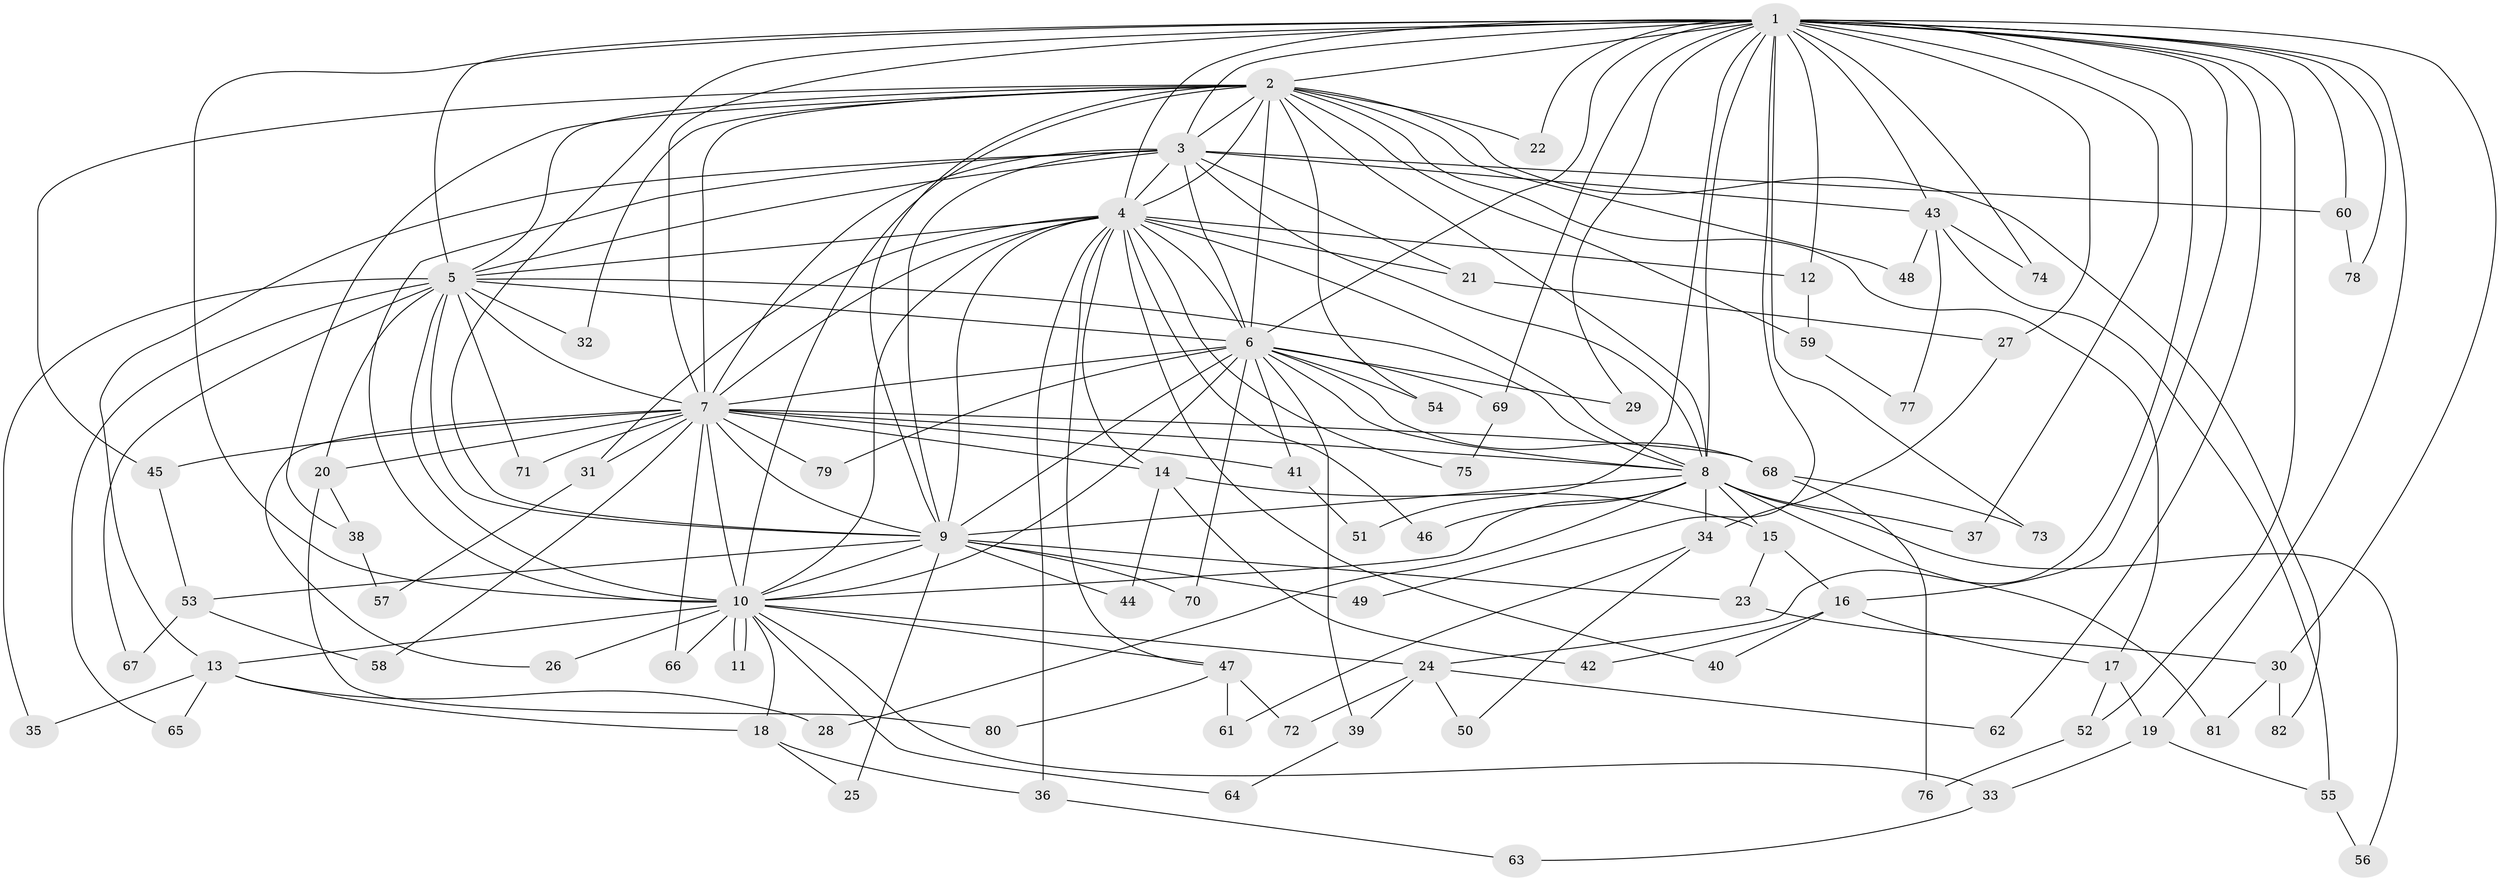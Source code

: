 // coarse degree distribution, {25: 0.01639344262295082, 20: 0.01639344262295082, 13: 0.01639344262295082, 17: 0.01639344262295082, 15: 0.01639344262295082, 16: 0.03278688524590164, 18: 0.03278688524590164, 14: 0.01639344262295082, 2: 0.4262295081967213, 6: 0.04918032786885246, 5: 0.08196721311475409, 4: 0.09836065573770492, 3: 0.18032786885245902}
// Generated by graph-tools (version 1.1) at 2025/41/03/06/25 10:41:44]
// undirected, 82 vertices, 189 edges
graph export_dot {
graph [start="1"]
  node [color=gray90,style=filled];
  1;
  2;
  3;
  4;
  5;
  6;
  7;
  8;
  9;
  10;
  11;
  12;
  13;
  14;
  15;
  16;
  17;
  18;
  19;
  20;
  21;
  22;
  23;
  24;
  25;
  26;
  27;
  28;
  29;
  30;
  31;
  32;
  33;
  34;
  35;
  36;
  37;
  38;
  39;
  40;
  41;
  42;
  43;
  44;
  45;
  46;
  47;
  48;
  49;
  50;
  51;
  52;
  53;
  54;
  55;
  56;
  57;
  58;
  59;
  60;
  61;
  62;
  63;
  64;
  65;
  66;
  67;
  68;
  69;
  70;
  71;
  72;
  73;
  74;
  75;
  76;
  77;
  78;
  79;
  80;
  81;
  82;
  1 -- 2;
  1 -- 3;
  1 -- 4;
  1 -- 5;
  1 -- 6;
  1 -- 7;
  1 -- 8;
  1 -- 9;
  1 -- 10;
  1 -- 12;
  1 -- 16;
  1 -- 19;
  1 -- 22;
  1 -- 24;
  1 -- 27;
  1 -- 29;
  1 -- 30;
  1 -- 37;
  1 -- 43;
  1 -- 49;
  1 -- 51;
  1 -- 52;
  1 -- 60;
  1 -- 62;
  1 -- 69;
  1 -- 73;
  1 -- 74;
  1 -- 78;
  2 -- 3;
  2 -- 4;
  2 -- 5;
  2 -- 6;
  2 -- 7;
  2 -- 8;
  2 -- 9;
  2 -- 10;
  2 -- 17;
  2 -- 22;
  2 -- 32;
  2 -- 38;
  2 -- 45;
  2 -- 48;
  2 -- 54;
  2 -- 59;
  2 -- 82;
  3 -- 4;
  3 -- 5;
  3 -- 6;
  3 -- 7;
  3 -- 8;
  3 -- 9;
  3 -- 10;
  3 -- 13;
  3 -- 21;
  3 -- 43;
  3 -- 60;
  4 -- 5;
  4 -- 6;
  4 -- 7;
  4 -- 8;
  4 -- 9;
  4 -- 10;
  4 -- 12;
  4 -- 14;
  4 -- 21;
  4 -- 31;
  4 -- 36;
  4 -- 40;
  4 -- 46;
  4 -- 47;
  4 -- 75;
  5 -- 6;
  5 -- 7;
  5 -- 8;
  5 -- 9;
  5 -- 10;
  5 -- 20;
  5 -- 32;
  5 -- 35;
  5 -- 65;
  5 -- 67;
  5 -- 71;
  6 -- 7;
  6 -- 8;
  6 -- 9;
  6 -- 10;
  6 -- 29;
  6 -- 39;
  6 -- 41;
  6 -- 54;
  6 -- 68;
  6 -- 69;
  6 -- 70;
  6 -- 79;
  7 -- 8;
  7 -- 9;
  7 -- 10;
  7 -- 14;
  7 -- 20;
  7 -- 26;
  7 -- 31;
  7 -- 41;
  7 -- 45;
  7 -- 58;
  7 -- 66;
  7 -- 68;
  7 -- 71;
  7 -- 79;
  8 -- 9;
  8 -- 10;
  8 -- 15;
  8 -- 28;
  8 -- 34;
  8 -- 37;
  8 -- 46;
  8 -- 56;
  8 -- 81;
  9 -- 10;
  9 -- 23;
  9 -- 25;
  9 -- 44;
  9 -- 49;
  9 -- 53;
  9 -- 70;
  10 -- 11;
  10 -- 11;
  10 -- 13;
  10 -- 18;
  10 -- 24;
  10 -- 26;
  10 -- 33;
  10 -- 47;
  10 -- 64;
  10 -- 66;
  12 -- 59;
  13 -- 18;
  13 -- 28;
  13 -- 35;
  13 -- 65;
  14 -- 15;
  14 -- 42;
  14 -- 44;
  15 -- 16;
  15 -- 23;
  16 -- 17;
  16 -- 40;
  16 -- 42;
  17 -- 19;
  17 -- 52;
  18 -- 25;
  18 -- 36;
  19 -- 33;
  19 -- 55;
  20 -- 38;
  20 -- 80;
  21 -- 27;
  23 -- 30;
  24 -- 39;
  24 -- 50;
  24 -- 62;
  24 -- 72;
  27 -- 34;
  30 -- 81;
  30 -- 82;
  31 -- 57;
  33 -- 63;
  34 -- 50;
  34 -- 61;
  36 -- 63;
  38 -- 57;
  39 -- 64;
  41 -- 51;
  43 -- 48;
  43 -- 55;
  43 -- 74;
  43 -- 77;
  45 -- 53;
  47 -- 61;
  47 -- 72;
  47 -- 80;
  52 -- 76;
  53 -- 58;
  53 -- 67;
  55 -- 56;
  59 -- 77;
  60 -- 78;
  68 -- 73;
  68 -- 76;
  69 -- 75;
}
